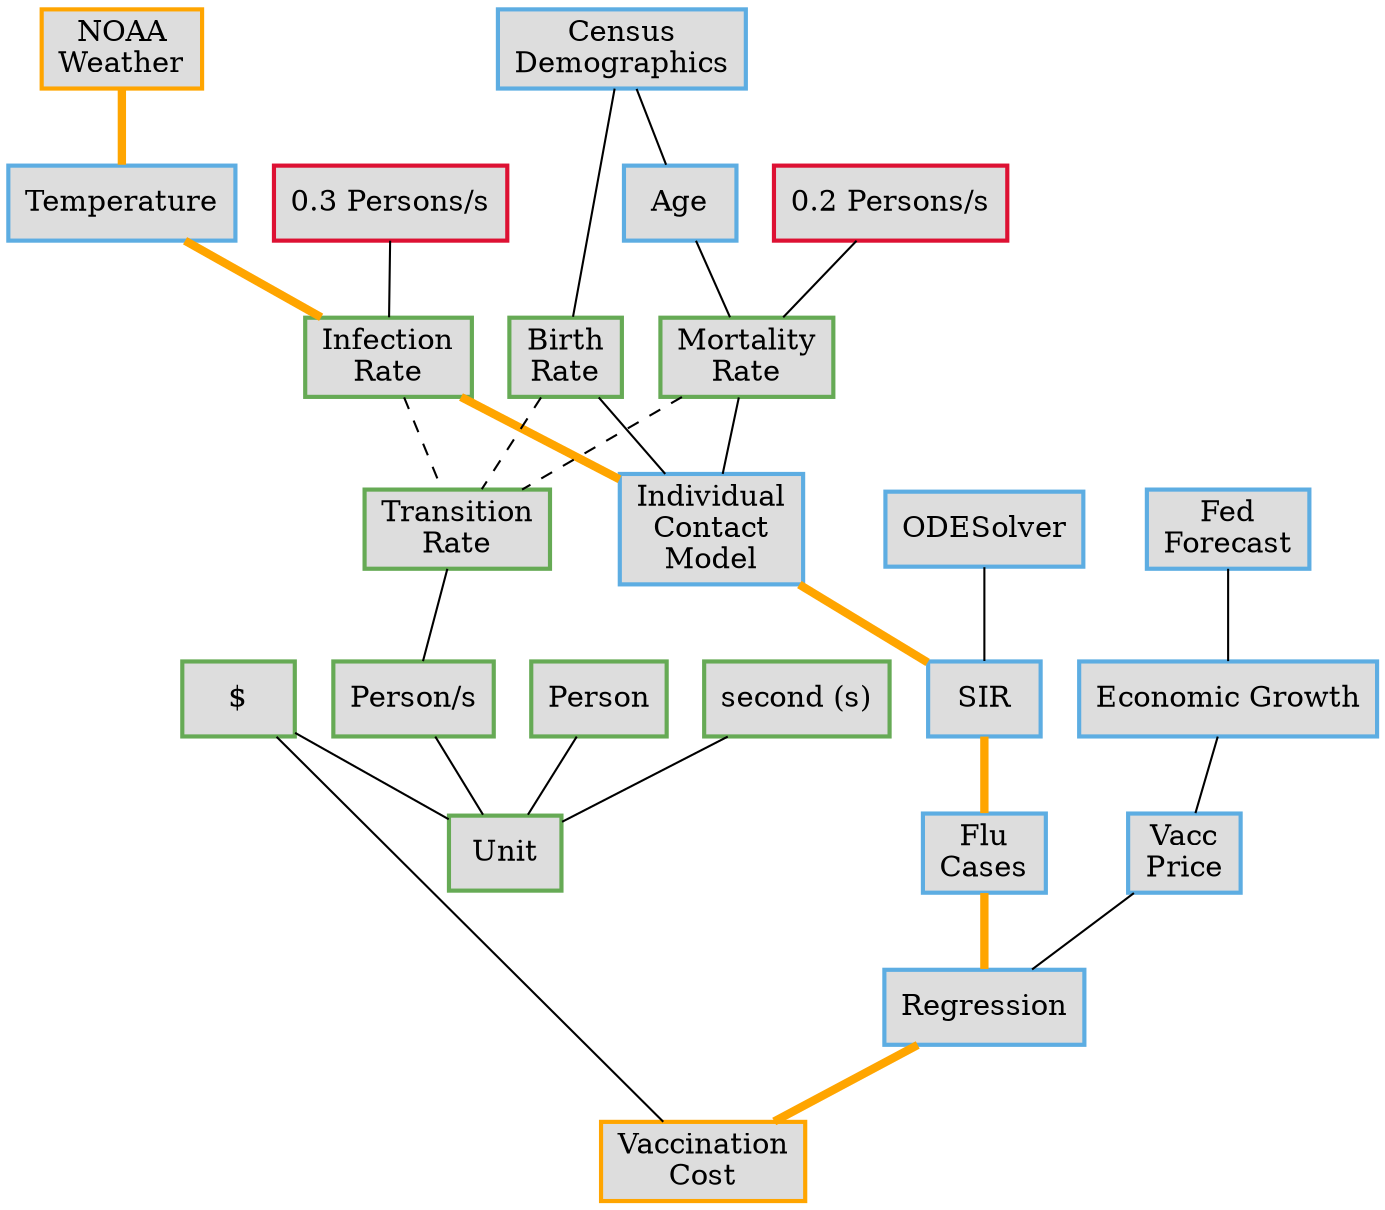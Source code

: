 digraph G {
  splines=false
  #fontsize=10
  #edge[weight=.2]
  #ratio=0.25
  #scale="10:1"
  #size=5,2
  pack="true"
  #rankdir="LR"
  edge [dir="none"]
  node [shape="record", style="filled", fillcolor="#dddddd",penwidth=2.0]
  ind -> epi [color=orange,penwidth=4.0]
  inf-> ind [color=orange,penwidth=4.0]
  thirty -> inf
  twenty -> mort
  mort -> ind
  mort -> rate [style="dashed"]
  inf -> rate [style="dashed"]
  birth -> rate [style="dashed"]
  birth -> ind

  rate -> personper
  person   -> unit
  personper-> unit
  second   -> unit
  dollars -> unit

  weather [label="NOAA\nWeather", color="orange"]
  cost    [label="Vaccination\nCost", color="orange"]

  node [color="#5DADE2"]
  fed  [label="Fed\nForecast"]
  demo [label="Census\nDemographics"]
  epi  [label="SIR", color="#5DADE2"]
  ode  [label="ODESolver"]


  rate [label="{Transition\nRate}", color="#66AA55"]
  unit [label="Unit", color="#66AA55"]
  personper [label="Person/s", color="#66AA55"]
  person [label="Person", color="#66AA55"]
  second [label="second (s)", color="#66AA55"]
  dollars [label="$", color="#66AA55"]

  inf [label="Infection\nRate", color="#66AA55"]
  mort [label="Mortality\nRate", color="#66AA55"]
  birth [label="Birth\nRate",color="#66AA55"]
  twenty [label="0.2 Persons/s", color="#DD1133"]
  thirty [label="0.3 Persons/s", color="#DD1133"]

  ind [label="Individual\nContact\nModel",color="#5DADE2", pos="0,1"]
  temp [label="Temperature", color="#5DADE2"]
  age  [label="Age", color="#5DADE2"]
  dGDP [label="Economic Growth", color="#5DADE2"]
  cases [label="Flu\nCases", color="#5DADE2"]
  prices [label="Vacc\nPrice", color="#5DADE2"]

  temp -> inf [color=orange,penwidth=4.0]
  age -> mort
  demo -> birth
  dGDP -> prices
  epi -> cases  [color=orange,penwidth=4.0]
  prices -> regres
  cases  -> regres [color=orange,penwidth=4.0]

  weather -> temp [color=orange,penwidth=4.0]
  demo-> age
  fed -> dGDP

  ode -> epi
  regres -> cost [color=orange,penwidth=4.0]
  dollars -> cost
  regres [label="Regression"]
}
